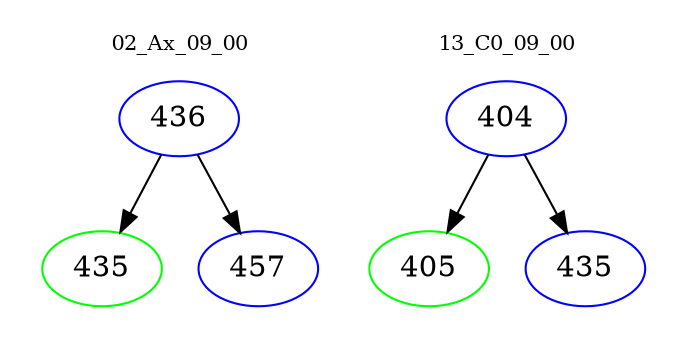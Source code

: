 digraph{
subgraph cluster_0 {
color = white
label = "02_Ax_09_00";
fontsize=10;
T0_436 [label="436", color="blue"]
T0_436 -> T0_435 [color="black"]
T0_435 [label="435", color="green"]
T0_436 -> T0_457 [color="black"]
T0_457 [label="457", color="blue"]
}
subgraph cluster_1 {
color = white
label = "13_C0_09_00";
fontsize=10;
T1_404 [label="404", color="blue"]
T1_404 -> T1_405 [color="black"]
T1_405 [label="405", color="green"]
T1_404 -> T1_435 [color="black"]
T1_435 [label="435", color="blue"]
}
}
